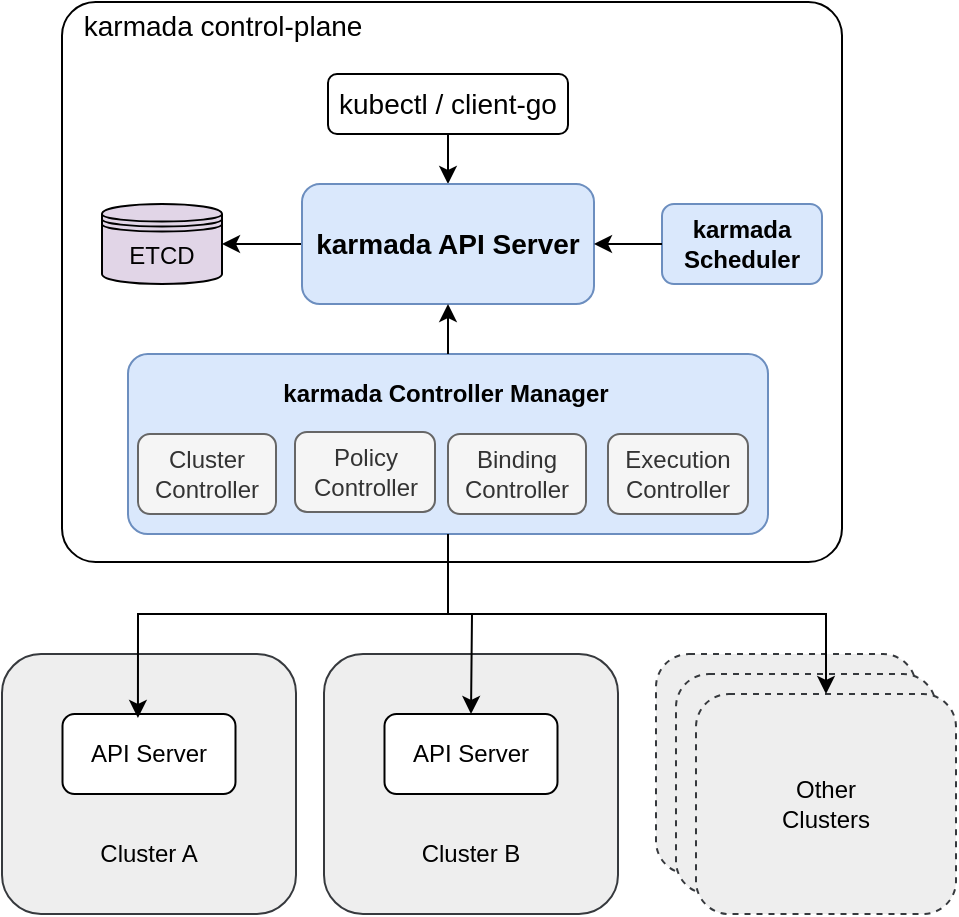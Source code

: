 <mxfile version="13.9.5" type="device"><diagram id="d3edZf_nAvSGJ7Mxgo-U" name="Page-1"><mxGraphModel dx="1153" dy="717" grid="1" gridSize="10" guides="1" tooltips="1" connect="1" arrows="1" fold="1" page="1" pageScale="1" pageWidth="827" pageHeight="1169" math="0" shadow="0"><root><mxCell id="0"/><mxCell id="1" parent="0"/><mxCell id="mpeQ21dQU-dsfatLRpuf-14" value="" style="rounded=1;whiteSpace=wrap;html=1;arcSize=6;" parent="1" vertex="1"><mxGeometry x="250" y="54" width="390" height="280" as="geometry"/></mxCell><mxCell id="6W26Y2-vE53WIyYQQCIl-2" value="ETCD" style="shape=datastore;whiteSpace=wrap;html=1;fillColor=#E1D5E7;" parent="1" vertex="1"><mxGeometry x="270" y="155" width="60" height="40" as="geometry"/></mxCell><mxCell id="6W26Y2-vE53WIyYQQCIl-4" value="" style="edgeStyle=orthogonalEdgeStyle;rounded=0;orthogonalLoop=1;jettySize=auto;html=1;" parent="1" source="6W26Y2-vE53WIyYQQCIl-5" target="6W26Y2-vE53WIyYQQCIl-2" edge="1"><mxGeometry relative="1" as="geometry"/></mxCell><mxCell id="Y8-53_aBnc4z20mvS2gP-2" value="" style="edgeStyle=orthogonalEdgeStyle;rounded=0;orthogonalLoop=1;jettySize=auto;html=1;startArrow=classic;startFill=1;fillColor=#ffffff;fontSize=14;endArrow=none;endFill=0;" parent="1" source="6W26Y2-vE53WIyYQQCIl-5" target="Y8-53_aBnc4z20mvS2gP-1" edge="1"><mxGeometry relative="1" as="geometry"/></mxCell><mxCell id="6W26Y2-vE53WIyYQQCIl-5" value="karmada API Server" style="rounded=1;whiteSpace=wrap;html=1;fillColor=#dae8fc;strokeColor=#6c8ebf;fontSize=14;fontStyle=1" parent="1" vertex="1"><mxGeometry x="370" y="145" width="146" height="60" as="geometry"/></mxCell><mxCell id="mpeQ21dQU-dsfatLRpuf-8" value="" style="group;rounded=1;arcSize=7;glass=0;" parent="1" vertex="1" connectable="0"><mxGeometry x="283" y="230" width="320" height="90" as="geometry"/></mxCell><mxCell id="mpeQ21dQU-dsfatLRpuf-6" value="" style="rounded=1;whiteSpace=wrap;html=1;fillColor=#dae8fc;strokeColor=#6c8ebf;arcSize=11;" parent="mpeQ21dQU-dsfatLRpuf-8" vertex="1"><mxGeometry width="320" height="90.0" as="geometry"/></mxCell><mxCell id="DnSRSMCT-xzqVR_LUJkq-33" value="Policy Controller" style="rounded=1;whiteSpace=wrap;html=1;fillColor=#f5f5f5;strokeColor=#666666;fontColor=#333333;" parent="mpeQ21dQU-dsfatLRpuf-8" vertex="1"><mxGeometry x="83.5" y="39.0" width="70" height="40.0" as="geometry"/></mxCell><mxCell id="6W26Y2-vE53WIyYQQCIl-13" value="Binding&lt;br&gt;Controller" style="rounded=1;whiteSpace=wrap;html=1;fillColor=#f5f5f5;strokeColor=#666666;fontColor=#333333;" parent="mpeQ21dQU-dsfatLRpuf-8" vertex="1"><mxGeometry x="160" y="40.0" width="69" height="40.0" as="geometry"/></mxCell><mxCell id="6W26Y2-vE53WIyYQQCIl-26" value="Execution&lt;br&gt;Controller" style="rounded=1;whiteSpace=wrap;html=1;fillColor=#f5f5f5;strokeColor=#666666;fontColor=#333333;" parent="mpeQ21dQU-dsfatLRpuf-8" vertex="1"><mxGeometry x="240" y="40.0" width="70" height="40.0" as="geometry"/></mxCell><mxCell id="mpeQ21dQU-dsfatLRpuf-4" value="Cluster&lt;br&gt;Controller" style="rounded=1;whiteSpace=wrap;html=1;fillColor=#f5f5f5;strokeColor=#666666;fontColor=#333333;" parent="mpeQ21dQU-dsfatLRpuf-8" vertex="1"><mxGeometry x="5" y="40.0" width="69" height="40.0" as="geometry"/></mxCell><mxCell id="mpeQ21dQU-dsfatLRpuf-7" value="&lt;b&gt;karmada Controller Manager&lt;/b&gt;" style="text;html=1;strokeColor=none;fillColor=none;align=center;verticalAlign=middle;whiteSpace=wrap;rounded=0;" parent="mpeQ21dQU-dsfatLRpuf-8" vertex="1"><mxGeometry x="64" y="10.0" width="190" height="20.0" as="geometry"/></mxCell><mxCell id="mpeQ21dQU-dsfatLRpuf-9" value="karmada Scheduler" style="rounded=1;whiteSpace=wrap;html=1;fillColor=#dae8fc;strokeColor=#6c8ebf;fontStyle=1" parent="1" vertex="1"><mxGeometry x="550" y="155" width="80" height="40" as="geometry"/></mxCell><mxCell id="mpeQ21dQU-dsfatLRpuf-12" value="" style="endArrow=classic;html=1;exitX=0;exitY=0.5;exitDx=0;exitDy=0;entryX=1;entryY=0.5;entryDx=0;entryDy=0;" parent="1" source="mpeQ21dQU-dsfatLRpuf-9" target="6W26Y2-vE53WIyYQQCIl-5" edge="1"><mxGeometry width="50" height="50" relative="1" as="geometry"><mxPoint x="390" y="370" as="sourcePoint"/><mxPoint x="440" y="320" as="targetPoint"/></mxGeometry></mxCell><mxCell id="mpeQ21dQU-dsfatLRpuf-13" value="" style="endArrow=classic;html=1;entryX=0.5;entryY=1;entryDx=0;entryDy=0;exitX=0.5;exitY=0;exitDx=0;exitDy=0;" parent="1" source="mpeQ21dQU-dsfatLRpuf-6" target="6W26Y2-vE53WIyYQQCIl-5" edge="1"><mxGeometry width="50" height="50" relative="1" as="geometry"><mxPoint x="390" y="370" as="sourcePoint"/><mxPoint x="440" y="320" as="targetPoint"/></mxGeometry></mxCell><mxCell id="mpeQ21dQU-dsfatLRpuf-15" value="&lt;span style=&quot;font-size: 14px&quot;&gt;&lt;span&gt;&amp;nbsp;karmada control-plane&lt;/span&gt;&lt;/span&gt;" style="text;html=1;strokeColor=none;fillColor=none;align=left;verticalAlign=middle;whiteSpace=wrap;rounded=0;fontStyle=0" parent="1" vertex="1"><mxGeometry x="255" y="56" width="167" height="20" as="geometry"/></mxCell><mxCell id="mpeQ21dQU-dsfatLRpuf-23" value="" style="group;rounded=1;" parent="1" vertex="1" connectable="0"><mxGeometry x="220" y="380" width="147" height="130" as="geometry"/></mxCell><mxCell id="mpeQ21dQU-dsfatLRpuf-16" value="" style="rounded=1;whiteSpace=wrap;html=1;fillColor=#eeeeee;strokeColor=#36393d;" parent="mpeQ21dQU-dsfatLRpuf-23" vertex="1"><mxGeometry width="147" height="130" as="geometry"/></mxCell><mxCell id="mpeQ21dQU-dsfatLRpuf-17" value="API Server" style="rounded=1;whiteSpace=wrap;html=1;" parent="mpeQ21dQU-dsfatLRpuf-23" vertex="1"><mxGeometry x="30.25" y="30" width="86.5" height="40" as="geometry"/></mxCell><mxCell id="mpeQ21dQU-dsfatLRpuf-18" value="Cluster A" style="text;html=1;strokeColor=none;fillColor=none;align=center;verticalAlign=middle;whiteSpace=wrap;rounded=1;" parent="mpeQ21dQU-dsfatLRpuf-23" vertex="1"><mxGeometry x="20" y="90" width="107" height="20" as="geometry"/></mxCell><mxCell id="mpeQ21dQU-dsfatLRpuf-24" value="" style="group;rounded=1;" parent="1" vertex="1" connectable="0"><mxGeometry x="381" y="380" width="147" height="130" as="geometry"/></mxCell><mxCell id="mpeQ21dQU-dsfatLRpuf-25" value="" style="rounded=1;whiteSpace=wrap;html=1;fillColor=#eeeeee;strokeColor=#36393d;" parent="mpeQ21dQU-dsfatLRpuf-24" vertex="1"><mxGeometry width="147" height="130" as="geometry"/></mxCell><mxCell id="mpeQ21dQU-dsfatLRpuf-26" value="API Server" style="rounded=1;whiteSpace=wrap;html=1;" parent="mpeQ21dQU-dsfatLRpuf-24" vertex="1"><mxGeometry x="30.25" y="30" width="86.5" height="40" as="geometry"/></mxCell><mxCell id="mpeQ21dQU-dsfatLRpuf-27" value="Cluster B" style="text;html=1;strokeColor=none;fillColor=none;align=center;verticalAlign=middle;whiteSpace=wrap;rounded=1;" parent="mpeQ21dQU-dsfatLRpuf-24" vertex="1"><mxGeometry x="20" y="90" width="107" height="20" as="geometry"/></mxCell><mxCell id="mpeQ21dQU-dsfatLRpuf-28" value="" style="rounded=1;whiteSpace=wrap;html=1;dashed=1;fillColor=#eeeeee;strokeColor=#36393d;" parent="1" vertex="1"><mxGeometry x="547" y="380" width="130" height="110" as="geometry"/></mxCell><mxCell id="mpeQ21dQU-dsfatLRpuf-29" value="" style="rounded=1;whiteSpace=wrap;html=1;dashed=1;fillColor=#eeeeee;strokeColor=#36393d;" parent="1" vertex="1"><mxGeometry x="557" y="390" width="130" height="110" as="geometry"/></mxCell><mxCell id="mpeQ21dQU-dsfatLRpuf-30" value="Other&lt;br&gt;Clusters" style="rounded=1;whiteSpace=wrap;html=1;dashed=1;fillColor=#eeeeee;strokeColor=#36393d;" parent="1" vertex="1"><mxGeometry x="567" y="400" width="130" height="110" as="geometry"/></mxCell><mxCell id="mpeQ21dQU-dsfatLRpuf-31" value="" style="endArrow=classic;html=1;entryX=0.436;entryY=0.05;entryDx=0;entryDy=0;entryPerimeter=0;rounded=0;exitX=0.5;exitY=1;exitDx=0;exitDy=0;" parent="1" source="mpeQ21dQU-dsfatLRpuf-6" target="mpeQ21dQU-dsfatLRpuf-17" edge="1"><mxGeometry width="50" height="50" relative="1" as="geometry"><mxPoint x="434" y="322" as="sourcePoint"/><mxPoint x="440" y="310" as="targetPoint"/><Array as="points"><mxPoint x="443" y="360"/><mxPoint x="288" y="360"/></Array></mxGeometry></mxCell><mxCell id="mpeQ21dQU-dsfatLRpuf-32" value="" style="endArrow=classic;html=1;entryX=0.5;entryY=0;entryDx=0;entryDy=0;rounded=0;" parent="1" target="mpeQ21dQU-dsfatLRpuf-26" edge="1"><mxGeometry width="50" height="50" relative="1" as="geometry"><mxPoint x="407" y="360" as="sourcePoint"/><mxPoint x="407" y="310" as="targetPoint"/><Array as="points"><mxPoint x="455" y="360"/></Array></mxGeometry></mxCell><mxCell id="mpeQ21dQU-dsfatLRpuf-33" value="" style="endArrow=classic;html=1;rounded=0;entryX=0.5;entryY=0;entryDx=0;entryDy=0;" parent="1" target="mpeQ21dQU-dsfatLRpuf-30" edge="1"><mxGeometry width="50" height="50" relative="1" as="geometry"><mxPoint x="407" y="360" as="sourcePoint"/><mxPoint x="407" y="310" as="targetPoint"/><Array as="points"><mxPoint x="632" y="360"/></Array></mxGeometry></mxCell><mxCell id="Y8-53_aBnc4z20mvS2gP-1" value="kubectl / client-go" style="rounded=1;whiteSpace=wrap;html=1;fontSize=14;" parent="1" vertex="1"><mxGeometry x="383" y="90" width="120" height="30" as="geometry"/></mxCell></root></mxGraphModel></diagram></mxfile>